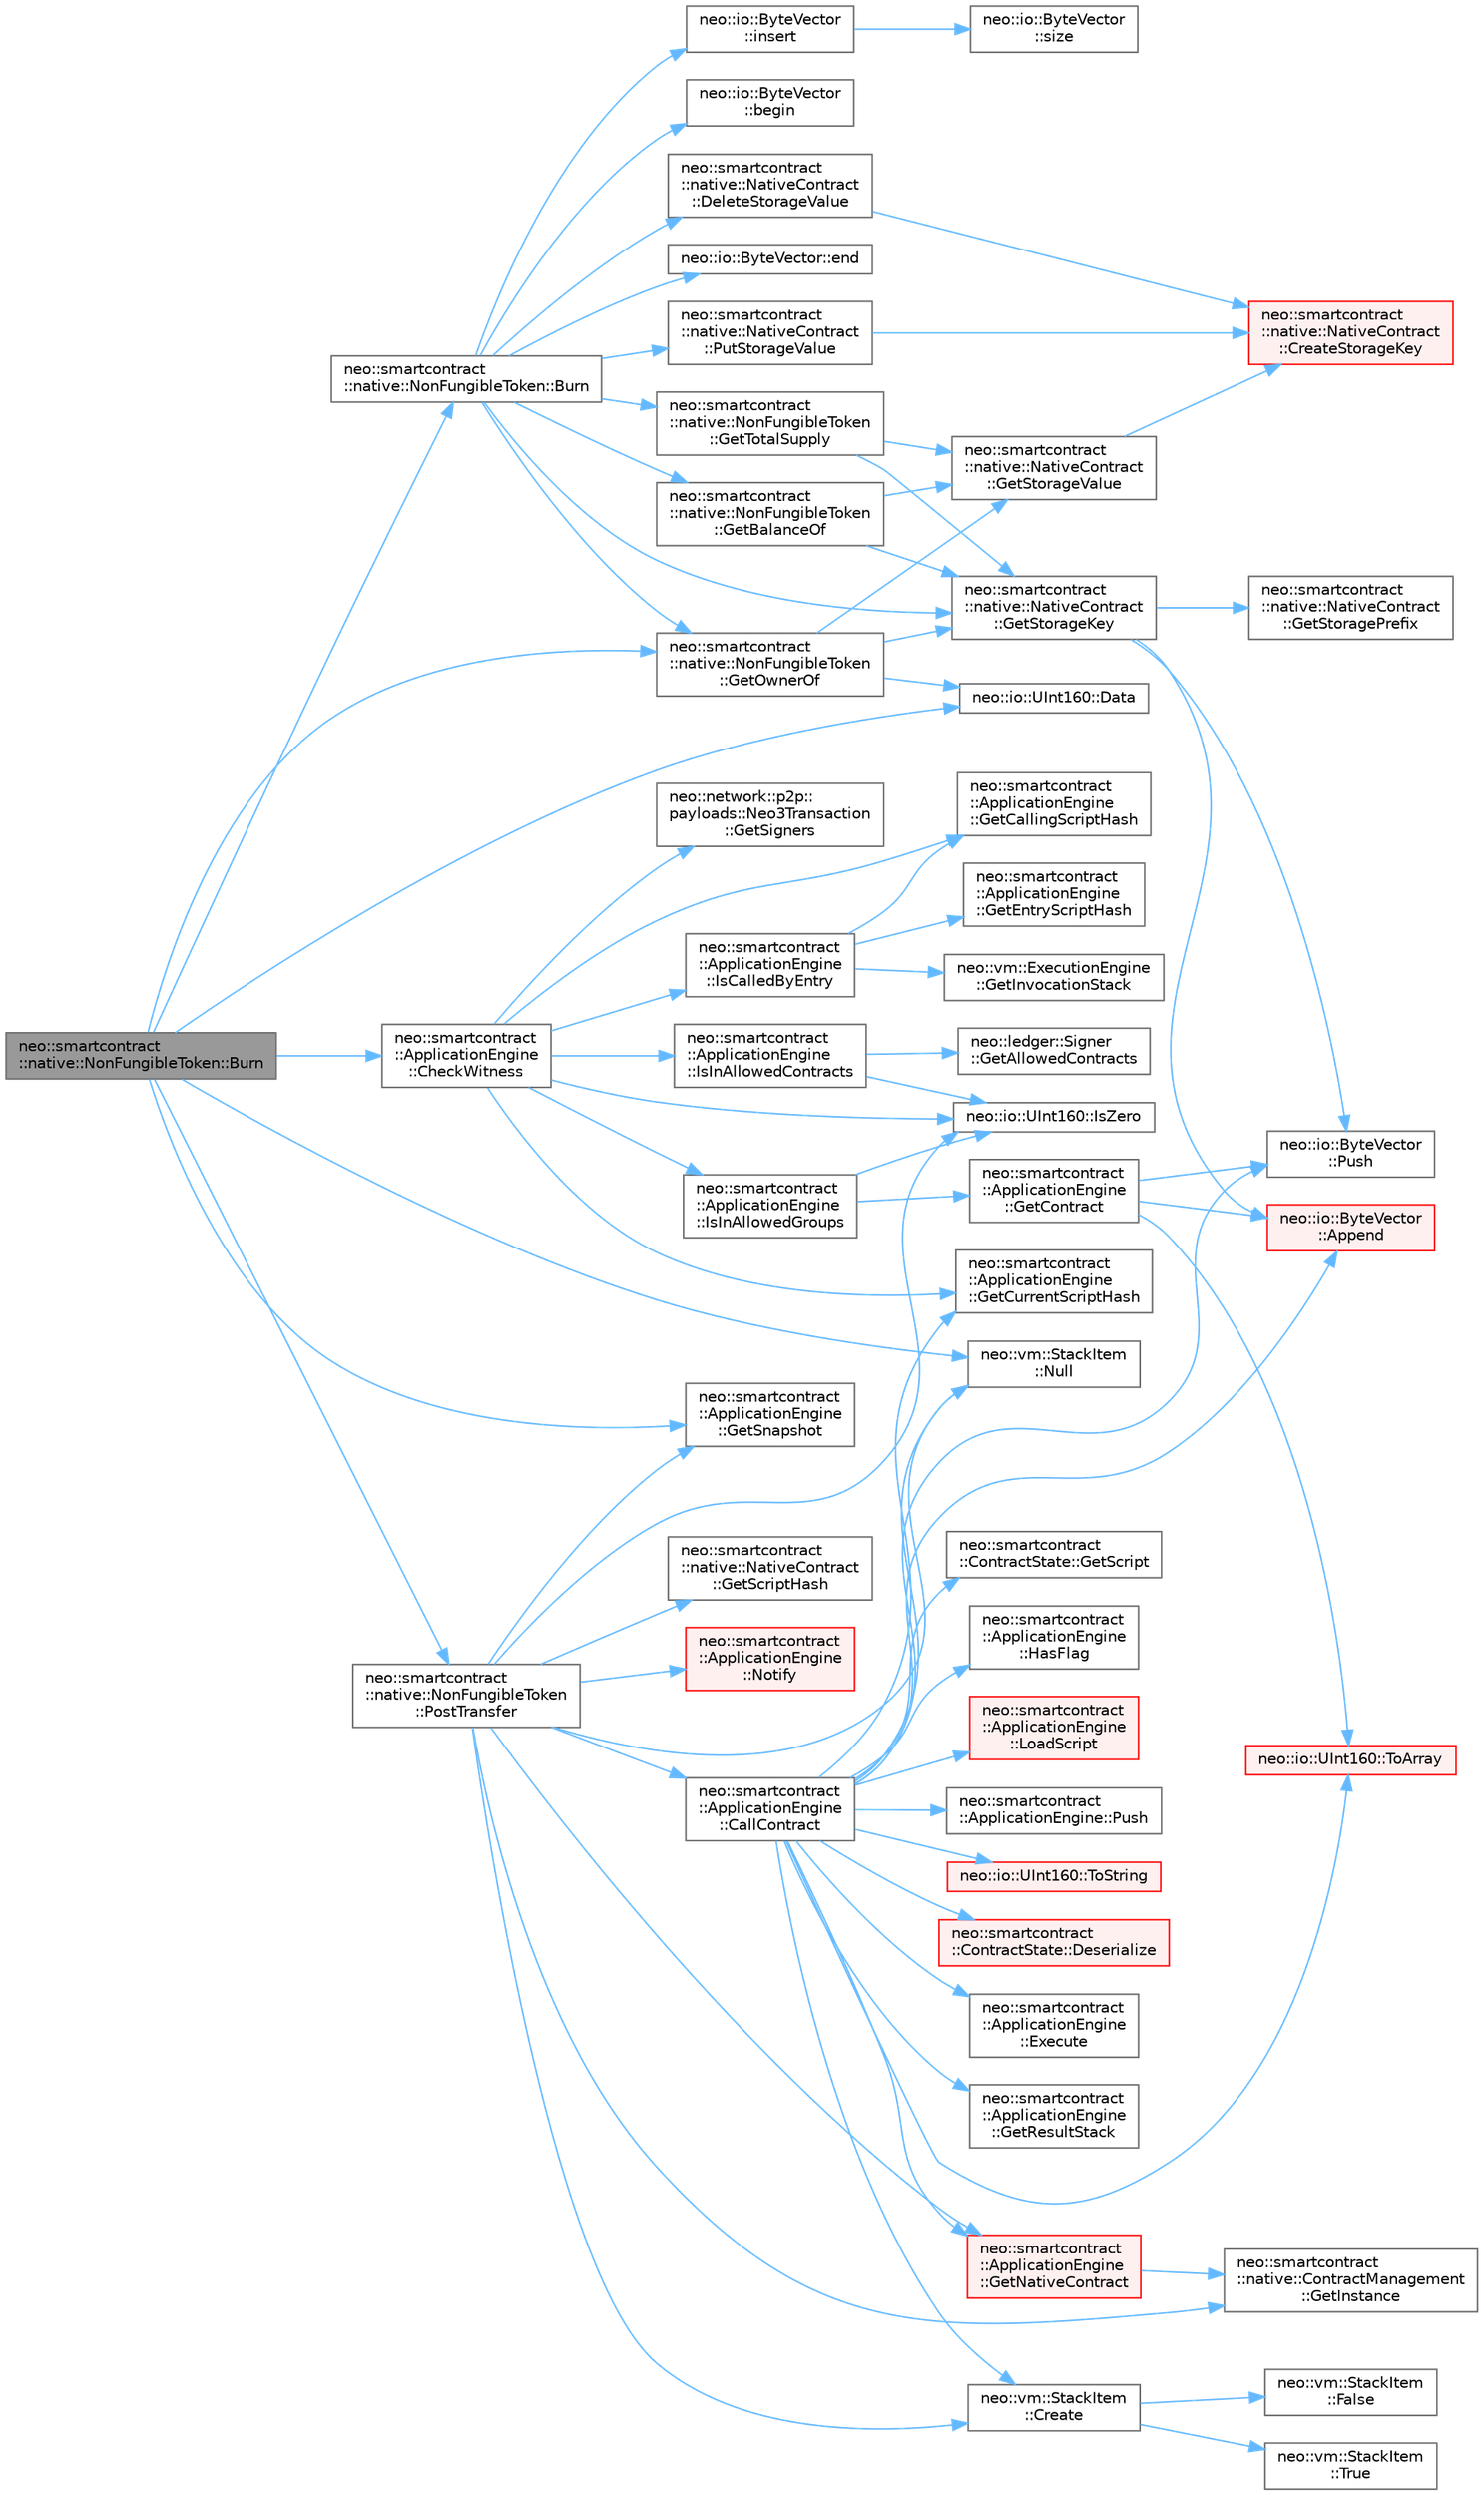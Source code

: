 digraph "neo::smartcontract::native::NonFungibleToken::Burn"
{
 // LATEX_PDF_SIZE
  bgcolor="transparent";
  edge [fontname=Helvetica,fontsize=10,labelfontname=Helvetica,labelfontsize=10];
  node [fontname=Helvetica,fontsize=10,shape=box,height=0.2,width=0.4];
  rankdir="LR";
  Node1 [id="Node000001",label="neo::smartcontract\l::native::NonFungibleToken::Burn",height=0.2,width=0.4,color="gray40", fillcolor="grey60", style="filled", fontcolor="black",tooltip="Burns a token."];
  Node1 -> Node2 [id="edge75_Node000001_Node000002",color="steelblue1",style="solid",tooltip=" "];
  Node2 [id="Node000002",label="neo::smartcontract\l::native::NonFungibleToken::Burn",height=0.2,width=0.4,color="grey40", fillcolor="white", style="filled",URL="$classneo_1_1smartcontract_1_1native_1_1_non_fungible_token.html#a9fc2378d34c95abd7f2425c2f3375d1e",tooltip="Burns a token."];
  Node2 -> Node3 [id="edge76_Node000002_Node000003",color="steelblue1",style="solid",tooltip=" "];
  Node3 [id="Node000003",label="neo::io::ByteVector\l::begin",height=0.2,width=0.4,color="grey40", fillcolor="white", style="filled",URL="$classneo_1_1io_1_1_byte_vector.html#a66da39bab04ea07dea0388ce55b047db",tooltip="Gets an iterator to the beginning of the ByteVector."];
  Node2 -> Node4 [id="edge77_Node000002_Node000004",color="steelblue1",style="solid",tooltip=" "];
  Node4 [id="Node000004",label="neo::smartcontract\l::native::NativeContract\l::DeleteStorageValue",height=0.2,width=0.4,color="grey40", fillcolor="white", style="filled",URL="$classneo_1_1smartcontract_1_1native_1_1_native_contract.html#a041e040e9fbf45d8d8ba9c0dcf87afe4",tooltip="Deletes the storage value."];
  Node4 -> Node5 [id="edge78_Node000004_Node000005",color="steelblue1",style="solid",tooltip=" "];
  Node5 [id="Node000005",label="neo::smartcontract\l::native::NativeContract\l::CreateStorageKey",height=0.2,width=0.4,color="red", fillcolor="#FFF0F0", style="filled",URL="$classneo_1_1smartcontract_1_1native_1_1_native_contract.html#a5a9ec24cc4c1584fb00fdf32f614dbd8",tooltip="Creates a storage key with the specified prefix."];
  Node2 -> Node9 [id="edge79_Node000002_Node000009",color="steelblue1",style="solid",tooltip=" "];
  Node9 [id="Node000009",label="neo::io::ByteVector::end",height=0.2,width=0.4,color="grey40", fillcolor="white", style="filled",URL="$classneo_1_1io_1_1_byte_vector.html#a6b53dac8823a4dd0b729471dd7855d61",tooltip="Gets an iterator to the end of the ByteVector."];
  Node2 -> Node10 [id="edge80_Node000002_Node000010",color="steelblue1",style="solid",tooltip=" "];
  Node10 [id="Node000010",label="neo::smartcontract\l::native::NonFungibleToken\l::GetBalanceOf",height=0.2,width=0.4,color="grey40", fillcolor="white", style="filled",URL="$classneo_1_1smartcontract_1_1native_1_1_non_fungible_token.html#a04b8e63eb726dc32f5367446fa9317bb",tooltip="Gets the balance of the specified account."];
  Node10 -> Node11 [id="edge81_Node000010_Node000011",color="steelblue1",style="solid",tooltip=" "];
  Node11 [id="Node000011",label="neo::smartcontract\l::native::NativeContract\l::GetStorageKey",height=0.2,width=0.4,color="grey40", fillcolor="white", style="filled",URL="$classneo_1_1smartcontract_1_1native_1_1_native_contract.html#aaa080efcc4d7deced7aded7bb968cd9c",tooltip="Gets the storage key."];
  Node11 -> Node12 [id="edge82_Node000011_Node000012",color="steelblue1",style="solid",tooltip=" "];
  Node12 [id="Node000012",label="neo::io::ByteVector\l::Append",height=0.2,width=0.4,color="red", fillcolor="#FFF0F0", style="filled",URL="$classneo_1_1io_1_1_byte_vector.html#a08fe2080218bc11daedc416387e6f37e",tooltip="Appends data to the ByteVector."];
  Node11 -> Node15 [id="edge83_Node000011_Node000015",color="steelblue1",style="solid",tooltip=" "];
  Node15 [id="Node000015",label="neo::smartcontract\l::native::NativeContract\l::GetStoragePrefix",height=0.2,width=0.4,color="grey40", fillcolor="white", style="filled",URL="$classneo_1_1smartcontract_1_1native_1_1_native_contract.html#a6d9998fc6c7dbedcc447f403fddb6d08",tooltip="Gets the storage prefix."];
  Node11 -> Node16 [id="edge84_Node000011_Node000016",color="steelblue1",style="solid",tooltip=" "];
  Node16 [id="Node000016",label="neo::io::ByteVector\l::Push",height=0.2,width=0.4,color="grey40", fillcolor="white", style="filled",URL="$classneo_1_1io_1_1_byte_vector.html#a57eb840afcbc9cd7b784081f9f546dab",tooltip="Pushes a byte to the end of the ByteVector."];
  Node10 -> Node17 [id="edge85_Node000010_Node000017",color="steelblue1",style="solid",tooltip=" "];
  Node17 [id="Node000017",label="neo::smartcontract\l::native::NativeContract\l::GetStorageValue",height=0.2,width=0.4,color="grey40", fillcolor="white", style="filled",URL="$classneo_1_1smartcontract_1_1native_1_1_native_contract.html#aa8eed221a7bf2bce103f7e1fef187e6c",tooltip="Gets the storage value."];
  Node17 -> Node5 [id="edge86_Node000017_Node000005",color="steelblue1",style="solid",tooltip=" "];
  Node2 -> Node18 [id="edge87_Node000002_Node000018",color="steelblue1",style="solid",tooltip=" "];
  Node18 [id="Node000018",label="neo::smartcontract\l::native::NonFungibleToken\l::GetOwnerOf",height=0.2,width=0.4,color="grey40", fillcolor="white", style="filled",URL="$classneo_1_1smartcontract_1_1native_1_1_non_fungible_token.html#ae5cee616f47ee01f3e1de2af8d90c8d8",tooltip="Gets the owner of the specified token."];
  Node18 -> Node19 [id="edge88_Node000018_Node000019",color="steelblue1",style="solid",tooltip=" "];
  Node19 [id="Node000019",label="neo::io::UInt160::Data",height=0.2,width=0.4,color="grey40", fillcolor="white", style="filled",URL="$classneo_1_1io_1_1_u_int160.html#ad3022981ff7dc5b1928972035b8c81e6",tooltip="Gets a pointer to the data."];
  Node18 -> Node11 [id="edge89_Node000018_Node000011",color="steelblue1",style="solid",tooltip=" "];
  Node18 -> Node17 [id="edge90_Node000018_Node000017",color="steelblue1",style="solid",tooltip=" "];
  Node2 -> Node11 [id="edge91_Node000002_Node000011",color="steelblue1",style="solid",tooltip=" "];
  Node2 -> Node20 [id="edge92_Node000002_Node000020",color="steelblue1",style="solid",tooltip=" "];
  Node20 [id="Node000020",label="neo::smartcontract\l::native::NonFungibleToken\l::GetTotalSupply",height=0.2,width=0.4,color="grey40", fillcolor="white", style="filled",URL="$classneo_1_1smartcontract_1_1native_1_1_non_fungible_token.html#acb380e78f03837b19f0b835c1ae1cb73",tooltip="Gets the total supply of the token."];
  Node20 -> Node11 [id="edge93_Node000020_Node000011",color="steelblue1",style="solid",tooltip=" "];
  Node20 -> Node17 [id="edge94_Node000020_Node000017",color="steelblue1",style="solid",tooltip=" "];
  Node2 -> Node21 [id="edge95_Node000002_Node000021",color="steelblue1",style="solid",tooltip=" "];
  Node21 [id="Node000021",label="neo::io::ByteVector\l::insert",height=0.2,width=0.4,color="grey40", fillcolor="white", style="filled",URL="$classneo_1_1io_1_1_byte_vector.html#a2d7a8711fbe8b4351fd18b7a45314de5",tooltip="Inserts data at the specified position."];
  Node21 -> Node22 [id="edge96_Node000021_Node000022",color="steelblue1",style="solid",tooltip=" "];
  Node22 [id="Node000022",label="neo::io::ByteVector\l::size",height=0.2,width=0.4,color="grey40", fillcolor="white", style="filled",URL="$classneo_1_1io_1_1_byte_vector.html#aa810a2a94af643c2ec1e2400da53d3d7",tooltip="Gets the size of the ByteVector (STL compatibility)."];
  Node2 -> Node23 [id="edge97_Node000002_Node000023",color="steelblue1",style="solid",tooltip=" "];
  Node23 [id="Node000023",label="neo::smartcontract\l::native::NativeContract\l::PutStorageValue",height=0.2,width=0.4,color="grey40", fillcolor="white", style="filled",URL="$classneo_1_1smartcontract_1_1native_1_1_native_contract.html#a88e6f4aa548d073c5740d1eb0f59f91e",tooltip="Puts the storage value."];
  Node23 -> Node5 [id="edge98_Node000023_Node000005",color="steelblue1",style="solid",tooltip=" "];
  Node1 -> Node24 [id="edge99_Node000001_Node000024",color="steelblue1",style="solid",tooltip=" "];
  Node24 [id="Node000024",label="neo::smartcontract\l::ApplicationEngine\l::CheckWitness",height=0.2,width=0.4,color="grey40", fillcolor="white", style="filled",URL="$classneo_1_1smartcontract_1_1_application_engine.html#a4be82b2a3a2a0e53de3b731ac2418e91",tooltip="Checks if the witness is valid."];
  Node24 -> Node25 [id="edge100_Node000024_Node000025",color="steelblue1",style="solid",tooltip=" "];
  Node25 [id="Node000025",label="neo::smartcontract\l::ApplicationEngine\l::GetCallingScriptHash",height=0.2,width=0.4,color="grey40", fillcolor="white", style="filled",URL="$classneo_1_1smartcontract_1_1_application_engine.html#aad5c406f892265f2c4e9717edba873d0",tooltip="Gets the calling script hash."];
  Node24 -> Node26 [id="edge101_Node000024_Node000026",color="steelblue1",style="solid",tooltip=" "];
  Node26 [id="Node000026",label="neo::smartcontract\l::ApplicationEngine\l::GetCurrentScriptHash",height=0.2,width=0.4,color="grey40", fillcolor="white", style="filled",URL="$classneo_1_1smartcontract_1_1_application_engine.html#a51923971bcbc44d1d251edc00a54bfd2",tooltip="Gets the current script hash."];
  Node24 -> Node27 [id="edge102_Node000024_Node000027",color="steelblue1",style="solid",tooltip=" "];
  Node27 [id="Node000027",label="neo::network::p2p::\lpayloads::Neo3Transaction\l::GetSigners",height=0.2,width=0.4,color="grey40", fillcolor="white", style="filled",URL="$classneo_1_1network_1_1p2p_1_1payloads_1_1_neo3_transaction.html#a6978e51b07edf11fea3672eb79ebda72",tooltip="Gets the signers."];
  Node24 -> Node28 [id="edge103_Node000024_Node000028",color="steelblue1",style="solid",tooltip=" "];
  Node28 [id="Node000028",label="neo::smartcontract\l::ApplicationEngine\l::IsCalledByEntry",height=0.2,width=0.4,color="grey40", fillcolor="white", style="filled",URL="$classneo_1_1smartcontract_1_1_application_engine.html#a0e1df260a87deaf6b0318adf0970489a",tooltip=" "];
  Node28 -> Node25 [id="edge104_Node000028_Node000025",color="steelblue1",style="solid",tooltip=" "];
  Node28 -> Node29 [id="edge105_Node000028_Node000029",color="steelblue1",style="solid",tooltip=" "];
  Node29 [id="Node000029",label="neo::smartcontract\l::ApplicationEngine\l::GetEntryScriptHash",height=0.2,width=0.4,color="grey40", fillcolor="white", style="filled",URL="$classneo_1_1smartcontract_1_1_application_engine.html#a2be6d2d795c94e0ee7de0736dc2af4ec",tooltip="Gets the entry script hash."];
  Node28 -> Node30 [id="edge106_Node000028_Node000030",color="steelblue1",style="solid",tooltip=" "];
  Node30 [id="Node000030",label="neo::vm::ExecutionEngine\l::GetInvocationStack",height=0.2,width=0.4,color="grey40", fillcolor="white", style="filled",URL="$classneo_1_1vm_1_1_execution_engine.html#a91d0c0db6d95f8ceb2969cf9a397b21c",tooltip="Gets the invocation stack."];
  Node24 -> Node31 [id="edge107_Node000024_Node000031",color="steelblue1",style="solid",tooltip=" "];
  Node31 [id="Node000031",label="neo::smartcontract\l::ApplicationEngine\l::IsInAllowedContracts",height=0.2,width=0.4,color="grey40", fillcolor="white", style="filled",URL="$classneo_1_1smartcontract_1_1_application_engine.html#a5c3a1800a8e3a33f62f6f4569093bcfa",tooltip=" "];
  Node31 -> Node32 [id="edge108_Node000031_Node000032",color="steelblue1",style="solid",tooltip=" "];
  Node32 [id="Node000032",label="neo::ledger::Signer\l::GetAllowedContracts",height=0.2,width=0.4,color="grey40", fillcolor="white", style="filled",URL="$classneo_1_1ledger_1_1_signer.html#ac6550386081f7752e99e7a6bfc94a39c",tooltip="Gets the allowed contracts."];
  Node31 -> Node33 [id="edge109_Node000031_Node000033",color="steelblue1",style="solid",tooltip=" "];
  Node33 [id="Node000033",label="neo::io::UInt160::IsZero",height=0.2,width=0.4,color="grey40", fillcolor="white", style="filled",URL="$classneo_1_1io_1_1_u_int160.html#af6eb7ff964875651d53f8195bf3dcea1",tooltip="Checks if this UInt160 is zero."];
  Node24 -> Node34 [id="edge110_Node000024_Node000034",color="steelblue1",style="solid",tooltip=" "];
  Node34 [id="Node000034",label="neo::smartcontract\l::ApplicationEngine\l::IsInAllowedGroups",height=0.2,width=0.4,color="grey40", fillcolor="white", style="filled",URL="$classneo_1_1smartcontract_1_1_application_engine.html#a5845b07abae759f4c543daf89c09763c",tooltip=" "];
  Node34 -> Node35 [id="edge111_Node000034_Node000035",color="steelblue1",style="solid",tooltip=" "];
  Node35 [id="Node000035",label="neo::smartcontract\l::ApplicationEngine\l::GetContract",height=0.2,width=0.4,color="grey40", fillcolor="white", style="filled",URL="$classneo_1_1smartcontract_1_1_application_engine.html#aab38d577e09dab34b160475075ef9d19",tooltip=" "];
  Node35 -> Node12 [id="edge112_Node000035_Node000012",color="steelblue1",style="solid",tooltip=" "];
  Node35 -> Node16 [id="edge113_Node000035_Node000016",color="steelblue1",style="solid",tooltip=" "];
  Node35 -> Node36 [id="edge114_Node000035_Node000036",color="steelblue1",style="solid",tooltip=" "];
  Node36 [id="Node000036",label="neo::io::UInt160::ToArray",height=0.2,width=0.4,color="red", fillcolor="#FFF0F0", style="filled",URL="$classneo_1_1io_1_1_u_int160.html#a947ec4601aad300d141e2a5f3584d4d3",tooltip="Converts the UInt160 to a ByteVector."];
  Node34 -> Node33 [id="edge115_Node000034_Node000033",color="steelblue1",style="solid",tooltip=" "];
  Node24 -> Node33 [id="edge116_Node000024_Node000033",color="steelblue1",style="solid",tooltip=" "];
  Node1 -> Node19 [id="edge117_Node000001_Node000019",color="steelblue1",style="solid",tooltip=" "];
  Node1 -> Node18 [id="edge118_Node000001_Node000018",color="steelblue1",style="solid",tooltip=" "];
  Node1 -> Node38 [id="edge119_Node000001_Node000038",color="steelblue1",style="solid",tooltip=" "];
  Node38 [id="Node000038",label="neo::smartcontract\l::ApplicationEngine\l::GetSnapshot",height=0.2,width=0.4,color="grey40", fillcolor="white", style="filled",URL="$classneo_1_1smartcontract_1_1_application_engine.html#a4b11ba8a68aa0ac32ba0263c293ff1e4",tooltip="Gets the snapshot."];
  Node1 -> Node39 [id="edge120_Node000001_Node000039",color="steelblue1",style="solid",tooltip=" "];
  Node39 [id="Node000039",label="neo::vm::StackItem\l::Null",height=0.2,width=0.4,color="grey40", fillcolor="white", style="filled",URL="$classneo_1_1vm_1_1_stack_item.html#ae8449cc5805f5135af34bfe230aa4c7e",tooltip="Gets the null stack item."];
  Node1 -> Node40 [id="edge121_Node000001_Node000040",color="steelblue1",style="solid",tooltip=" "];
  Node40 [id="Node000040",label="neo::smartcontract\l::native::NonFungibleToken\l::PostTransfer",height=0.2,width=0.4,color="grey40", fillcolor="white", style="filled",URL="$classneo_1_1smartcontract_1_1native_1_1_non_fungible_token.html#a3f6fda33bf9f0fcb0bb7b43257f72007",tooltip="Called after a transfer."];
  Node40 -> Node41 [id="edge122_Node000040_Node000041",color="steelblue1",style="solid",tooltip=" "];
  Node41 [id="Node000041",label="neo::smartcontract\l::ApplicationEngine\l::CallContract",height=0.2,width=0.4,color="grey40", fillcolor="white", style="filled",URL="$classneo_1_1smartcontract_1_1_application_engine.html#a3d0358b2eab4d029ba7b4a8419b6f395",tooltip="Calls a contract."];
  Node41 -> Node12 [id="edge123_Node000041_Node000012",color="steelblue1",style="solid",tooltip=" "];
  Node41 -> Node42 [id="edge124_Node000041_Node000042",color="steelblue1",style="solid",tooltip=" "];
  Node42 [id="Node000042",label="neo::vm::StackItem\l::Create",height=0.2,width=0.4,color="grey40", fillcolor="white", style="filled",URL="$classneo_1_1vm_1_1_stack_item.html#a1d67a8c02d58d56410378b997c2e7855",tooltip="Creates a primitive stack item."];
  Node42 -> Node43 [id="edge125_Node000042_Node000043",color="steelblue1",style="solid",tooltip=" "];
  Node43 [id="Node000043",label="neo::vm::StackItem\l::False",height=0.2,width=0.4,color="grey40", fillcolor="white", style="filled",URL="$classneo_1_1vm_1_1_stack_item.html#a759c1a70f6481936eb089083a5fa2d4e",tooltip="Gets the false stack item."];
  Node42 -> Node44 [id="edge126_Node000042_Node000044",color="steelblue1",style="solid",tooltip=" "];
  Node44 [id="Node000044",label="neo::vm::StackItem\l::True",height=0.2,width=0.4,color="grey40", fillcolor="white", style="filled",URL="$classneo_1_1vm_1_1_stack_item.html#ac5c88a02b66663d80e61942bb425391c",tooltip="Gets the true stack item."];
  Node41 -> Node45 [id="edge127_Node000041_Node000045",color="steelblue1",style="solid",tooltip=" "];
  Node45 [id="Node000045",label="neo::smartcontract\l::ContractState::Deserialize",height=0.2,width=0.4,color="red", fillcolor="#FFF0F0", style="filled",URL="$classneo_1_1smartcontract_1_1_contract_state.html#a8c381bf79560ea48705ff117dd685308",tooltip="Deserializes the ContractState from a binary reader."];
  Node41 -> Node61 [id="edge128_Node000041_Node000061",color="steelblue1",style="solid",tooltip=" "];
  Node61 [id="Node000061",label="neo::smartcontract\l::ApplicationEngine\l::Execute",height=0.2,width=0.4,color="grey40", fillcolor="white", style="filled",URL="$classneo_1_1smartcontract_1_1_application_engine.html#af1b9f6c1d1dd0d48be1711c1584da467",tooltip="Executes the loaded script."];
  Node41 -> Node26 [id="edge129_Node000041_Node000026",color="steelblue1",style="solid",tooltip=" "];
  Node41 -> Node62 [id="edge130_Node000041_Node000062",color="steelblue1",style="solid",tooltip=" "];
  Node62 [id="Node000062",label="neo::smartcontract\l::ApplicationEngine\l::GetNativeContract",height=0.2,width=0.4,color="red", fillcolor="#FFF0F0", style="filled",URL="$classneo_1_1smartcontract_1_1_application_engine.html#ab9191e88d93174a08c00a08083658adb",tooltip="Gets a native contract by its hash."];
  Node62 -> Node63 [id="edge131_Node000062_Node000063",color="steelblue1",style="solid",tooltip=" "];
  Node63 [id="Node000063",label="neo::smartcontract\l::native::ContractManagement\l::GetInstance",height=0.2,width=0.4,color="grey40", fillcolor="white", style="filled",URL="$classneo_1_1smartcontract_1_1native_1_1_contract_management.html#a3a6a33bfaa5763d7888d6be182f2ca72",tooltip="Gets the instance."];
  Node41 -> Node72 [id="edge132_Node000041_Node000072",color="steelblue1",style="solid",tooltip=" "];
  Node72 [id="Node000072",label="neo::smartcontract\l::ApplicationEngine\l::GetResultStack",height=0.2,width=0.4,color="grey40", fillcolor="white", style="filled",URL="$classneo_1_1smartcontract_1_1_application_engine.html#a81cef56e95ee3ab6ec9caf22ffffa0a5",tooltip="Gets the result stack items."];
  Node41 -> Node73 [id="edge133_Node000041_Node000073",color="steelblue1",style="solid",tooltip=" "];
  Node73 [id="Node000073",label="neo::smartcontract\l::ContractState::GetScript",height=0.2,width=0.4,color="grey40", fillcolor="white", style="filled",URL="$classneo_1_1smartcontract_1_1_contract_state.html#a14566a751ad315a009bc8909fc0dfd6b",tooltip="Gets the script."];
  Node41 -> Node74 [id="edge134_Node000041_Node000074",color="steelblue1",style="solid",tooltip=" "];
  Node74 [id="Node000074",label="neo::smartcontract\l::ApplicationEngine\l::HasFlag",height=0.2,width=0.4,color="grey40", fillcolor="white", style="filled",URL="$classneo_1_1smartcontract_1_1_application_engine.html#a279f4518af68b7b317ffb9fa19198bd2",tooltip="Checks if the engine has flag."];
  Node41 -> Node75 [id="edge135_Node000041_Node000075",color="steelblue1",style="solid",tooltip=" "];
  Node75 [id="Node000075",label="neo::smartcontract\l::ApplicationEngine\l::LoadScript",height=0.2,width=0.4,color="red", fillcolor="#FFF0F0", style="filled",URL="$classneo_1_1smartcontract_1_1_application_engine.html#a021c1b84422d61f9ad447f34152cc902",tooltip="Loads a script."];
  Node41 -> Node39 [id="edge136_Node000041_Node000039",color="steelblue1",style="solid",tooltip=" "];
  Node41 -> Node16 [id="edge137_Node000041_Node000016",color="steelblue1",style="solid",tooltip=" "];
  Node41 -> Node79 [id="edge138_Node000041_Node000079",color="steelblue1",style="solid",tooltip=" "];
  Node79 [id="Node000079",label="neo::smartcontract\l::ApplicationEngine::Push",height=0.2,width=0.4,color="grey40", fillcolor="white", style="filled",URL="$classneo_1_1smartcontract_1_1_application_engine.html#a4cb52aa1b0715d5f77e05899a80f9697",tooltip="Pushes an item onto the evaluation stack."];
  Node41 -> Node36 [id="edge139_Node000041_Node000036",color="steelblue1",style="solid",tooltip=" "];
  Node41 -> Node80 [id="edge140_Node000041_Node000080",color="steelblue1",style="solid",tooltip=" "];
  Node80 [id="Node000080",label="neo::io::UInt160::ToString",height=0.2,width=0.4,color="red", fillcolor="#FFF0F0", style="filled",URL="$classneo_1_1io_1_1_u_int160.html#a4a16aab4a80f517c91b698c4e1102c5d",tooltip="Converts the UInt160 to a string."];
  Node40 -> Node42 [id="edge141_Node000040_Node000042",color="steelblue1",style="solid",tooltip=" "];
  Node40 -> Node63 [id="edge142_Node000040_Node000063",color="steelblue1",style="solid",tooltip=" "];
  Node40 -> Node62 [id="edge143_Node000040_Node000062",color="steelblue1",style="solid",tooltip=" "];
  Node40 -> Node83 [id="edge144_Node000040_Node000083",color="steelblue1",style="solid",tooltip=" "];
  Node83 [id="Node000083",label="neo::smartcontract\l::native::NativeContract\l::GetScriptHash",height=0.2,width=0.4,color="grey40", fillcolor="white", style="filled",URL="$classneo_1_1smartcontract_1_1native_1_1_native_contract.html#adee5386515d940f614d7f680b5d0edb7",tooltip="Gets the script hash."];
  Node40 -> Node38 [id="edge145_Node000040_Node000038",color="steelblue1",style="solid",tooltip=" "];
  Node40 -> Node33 [id="edge146_Node000040_Node000033",color="steelblue1",style="solid",tooltip=" "];
  Node40 -> Node84 [id="edge147_Node000040_Node000084",color="steelblue1",style="solid",tooltip=" "];
  Node84 [id="Node000084",label="neo::smartcontract\l::ApplicationEngine\l::Notify",height=0.2,width=0.4,color="red", fillcolor="#FFF0F0", style="filled",URL="$classneo_1_1smartcontract_1_1_application_engine.html#a7136e17e64bb12f9ab0ab3f3588b0339",tooltip="Notifies an event."];
  Node40 -> Node39 [id="edge148_Node000040_Node000039",color="steelblue1",style="solid",tooltip=" "];
}
